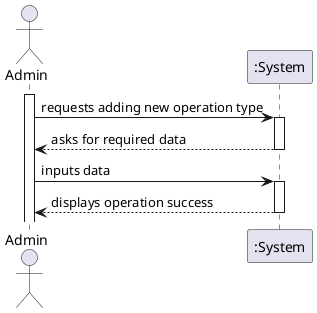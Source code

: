 
@startuml
'https://plantuml.com/sequence-diagram

actor "Admin" as Employee
participant ":System" as System

activate Employee

    Employee -> System : requests adding new operation type
    activate System

        System --> Employee : asks for required data
    deactivate System

    Employee -> System : inputs data
    activate System

        System --> Employee : displays operation success
    deactivate System
@enduml
